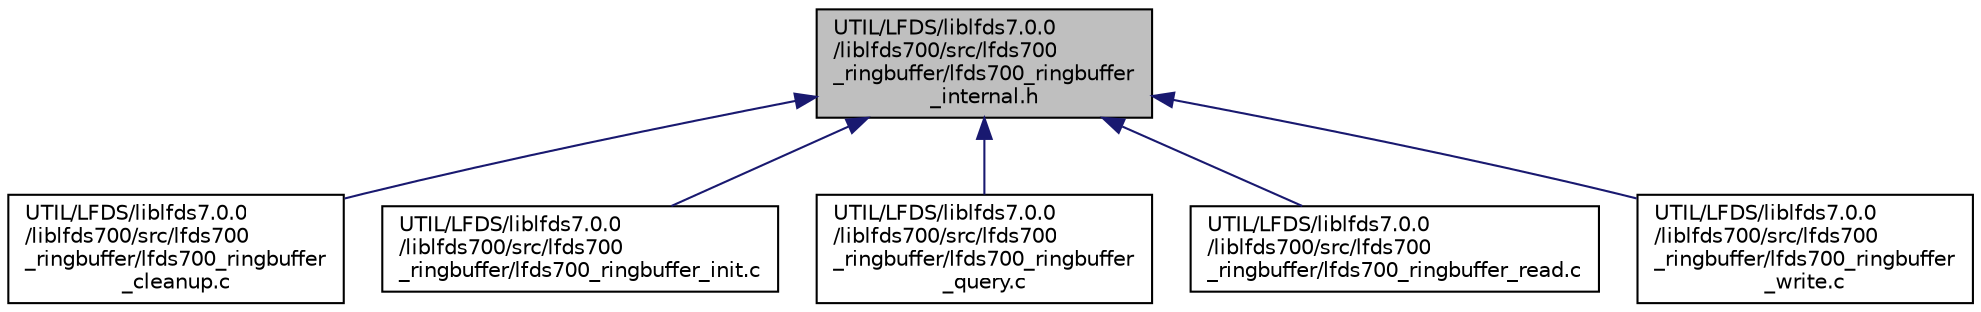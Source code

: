 digraph "UTIL/LFDS/liblfds7.0.0/liblfds700/src/lfds700_ringbuffer/lfds700_ringbuffer_internal.h"
{
 // LATEX_PDF_SIZE
  edge [fontname="Helvetica",fontsize="10",labelfontname="Helvetica",labelfontsize="10"];
  node [fontname="Helvetica",fontsize="10",shape=record];
  Node1 [label="UTIL/LFDS/liblfds7.0.0\l/liblfds700/src/lfds700\l_ringbuffer/lfds700_ringbuffer\l_internal.h",height=0.2,width=0.4,color="black", fillcolor="grey75", style="filled", fontcolor="black",tooltip=" "];
  Node1 -> Node2 [dir="back",color="midnightblue",fontsize="10",style="solid",fontname="Helvetica"];
  Node2 [label="UTIL/LFDS/liblfds7.0.0\l/liblfds700/src/lfds700\l_ringbuffer/lfds700_ringbuffer\l_cleanup.c",height=0.2,width=0.4,color="black", fillcolor="white", style="filled",URL="$lfds700__ringbuffer__cleanup_8c.html",tooltip=" "];
  Node1 -> Node3 [dir="back",color="midnightblue",fontsize="10",style="solid",fontname="Helvetica"];
  Node3 [label="UTIL/LFDS/liblfds7.0.0\l/liblfds700/src/lfds700\l_ringbuffer/lfds700_ringbuffer_init.c",height=0.2,width=0.4,color="black", fillcolor="white", style="filled",URL="$lfds700__ringbuffer__init_8c.html",tooltip=" "];
  Node1 -> Node4 [dir="back",color="midnightblue",fontsize="10",style="solid",fontname="Helvetica"];
  Node4 [label="UTIL/LFDS/liblfds7.0.0\l/liblfds700/src/lfds700\l_ringbuffer/lfds700_ringbuffer\l_query.c",height=0.2,width=0.4,color="black", fillcolor="white", style="filled",URL="$lfds700__ringbuffer__query_8c.html",tooltip=" "];
  Node1 -> Node5 [dir="back",color="midnightblue",fontsize="10",style="solid",fontname="Helvetica"];
  Node5 [label="UTIL/LFDS/liblfds7.0.0\l/liblfds700/src/lfds700\l_ringbuffer/lfds700_ringbuffer_read.c",height=0.2,width=0.4,color="black", fillcolor="white", style="filled",URL="$lfds700__ringbuffer__read_8c.html",tooltip=" "];
  Node1 -> Node6 [dir="back",color="midnightblue",fontsize="10",style="solid",fontname="Helvetica"];
  Node6 [label="UTIL/LFDS/liblfds7.0.0\l/liblfds700/src/lfds700\l_ringbuffer/lfds700_ringbuffer\l_write.c",height=0.2,width=0.4,color="black", fillcolor="white", style="filled",URL="$lfds700__ringbuffer__write_8c.html",tooltip=" "];
}
